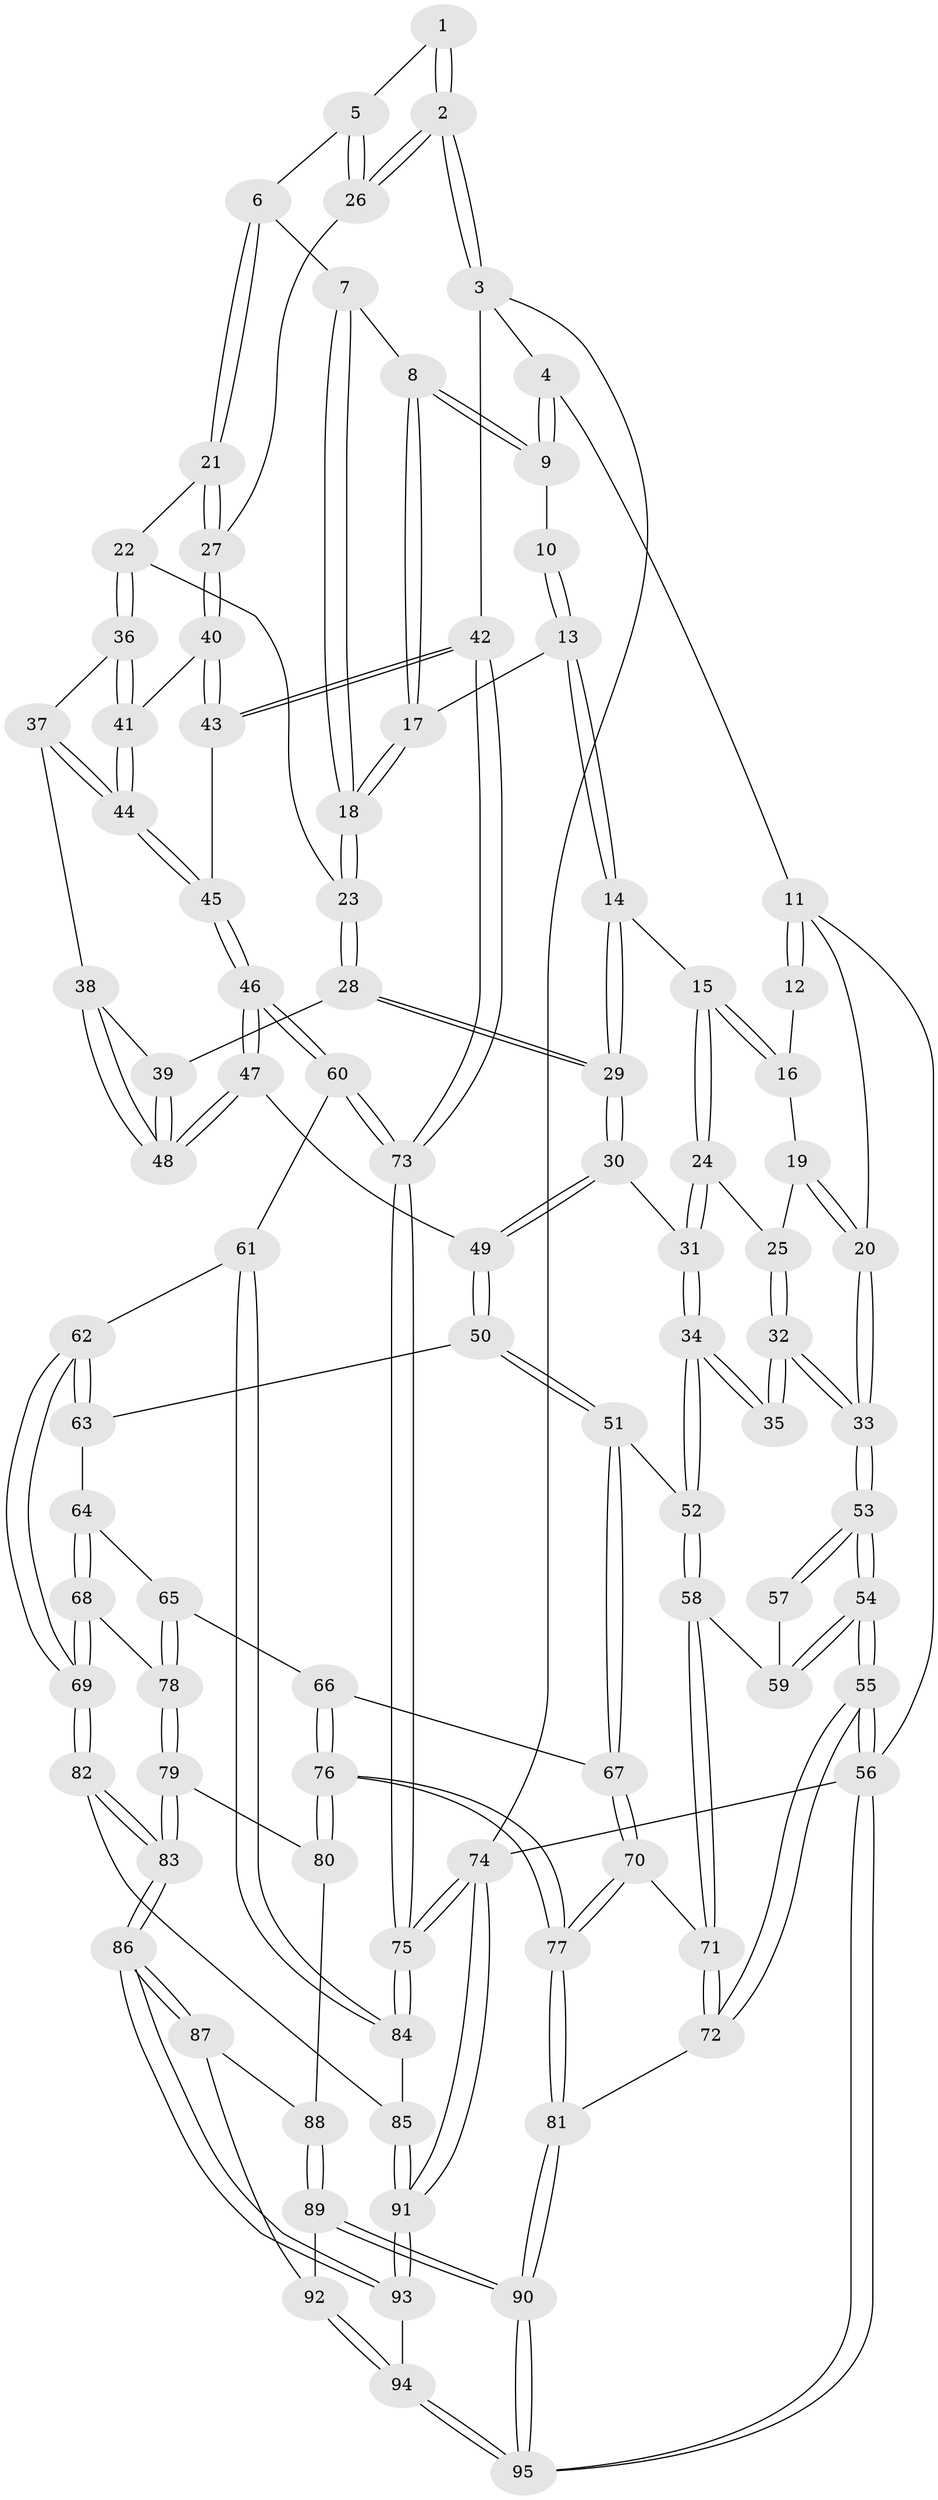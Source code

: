 // coarse degree distribution, {3: 0.125, 6: 0.08928571428571429, 5: 0.375, 4: 0.4107142857142857}
// Generated by graph-tools (version 1.1) at 2025/42/03/06/25 10:42:29]
// undirected, 95 vertices, 234 edges
graph export_dot {
graph [start="1"]
  node [color=gray90,style=filled];
  1 [pos="+0.8079054443927615+0"];
  2 [pos="+1+0.2033039567819288"];
  3 [pos="+1+0.27404697277599577"];
  4 [pos="+0.7908439112139977+0"];
  5 [pos="+0.8835941764512081+0.13809633837306934"];
  6 [pos="+0.7818646822832445+0.1291543468224751"];
  7 [pos="+0.7521325083589694+0.05741054360904579"];
  8 [pos="+0.727577884388264+0"];
  9 [pos="+0.7462749627270252+0"];
  10 [pos="+0.5600788536676908+0"];
  11 [pos="+0+0"];
  12 [pos="+0.2329900247907565+0"];
  13 [pos="+0.5089405951597397+0.07392033204513777"];
  14 [pos="+0.40929329716188245+0.1387963641591799"];
  15 [pos="+0.35930400986189087+0.1284527301804617"];
  16 [pos="+0.30450965114760936+0.009792347936652556"];
  17 [pos="+0.6166956316386805+0.14177549749648954"];
  18 [pos="+0.6280496018174498+0.16203786763374362"];
  19 [pos="+0.16566986477932805+0.1287192583080142"];
  20 [pos="+0+0"];
  21 [pos="+0.6807820745617535+0.23121392906708732"];
  22 [pos="+0.665295720007905+0.2318657713271484"];
  23 [pos="+0.6539910591852015+0.22741925817720435"];
  24 [pos="+0.2561249446085374+0.21625050754633857"];
  25 [pos="+0.24605188360998137+0.2156051628665872"];
  26 [pos="+0.922919512688539+0.16775634381669444"];
  27 [pos="+0.7711655657004273+0.27858467223829586"];
  28 [pos="+0.5027740120340299+0.30266322169891535"];
  29 [pos="+0.48856915810024537+0.30217500238871975"];
  30 [pos="+0.39779581134956216+0.38495694829980537"];
  31 [pos="+0.327124884476464+0.3677140280690435"];
  32 [pos="+0.08117377915311823+0.3195905421202874"];
  33 [pos="+0+0.23196920696702494"];
  34 [pos="+0.19289754103551546+0.45191662484155537"];
  35 [pos="+0.1801151479836947+0.44722002379208103"];
  36 [pos="+0.6677613594349348+0.30260840234795694"];
  37 [pos="+0.6515166510182597+0.3615086055180191"];
  38 [pos="+0.6296547216231559+0.37647001103746863"];
  39 [pos="+0.5357790851086872+0.3470172244040853"];
  40 [pos="+0.8208535346059631+0.36299352665381607"];
  41 [pos="+0.7140936182729912+0.37890461795204267"];
  42 [pos="+1+0.4337052651518156"];
  43 [pos="+0.8826928634403571+0.42328589847381887"];
  44 [pos="+0.6861886980839529+0.42399365235161596"];
  45 [pos="+0.6775768272552866+0.5622587446959101"];
  46 [pos="+0.6758329793970225+0.5642659235192142"];
  47 [pos="+0.6066817654425317+0.5152010535987216"];
  48 [pos="+0.5990262924968942+0.48232358995368385"];
  49 [pos="+0.4299677608156509+0.5013047330365106"];
  50 [pos="+0.3950052828500305+0.5649848736267374"];
  51 [pos="+0.2896575920397775+0.6046697993775442"];
  52 [pos="+0.2297127376780783+0.5379633510014386"];
  53 [pos="+0+0.4799991007491644"];
  54 [pos="+0+0.5939587751837617"];
  55 [pos="+0+1"];
  56 [pos="+0+1"];
  57 [pos="+0.10612509734532126+0.4992487452098967"];
  58 [pos="+0.07355649682580098+0.635388132821714"];
  59 [pos="+0.06906244668779199+0.6324238823365874"];
  60 [pos="+0.6798509648307618+0.6400435226609789"];
  61 [pos="+0.6643051070741944+0.6637631439947763"];
  62 [pos="+0.6385552567167313+0.6922404614492389"];
  63 [pos="+0.4272998568196946+0.6079095850963449"];
  64 [pos="+0.43056787441868255+0.6810719807868043"];
  65 [pos="+0.3880980616088254+0.7333442877663422"];
  66 [pos="+0.31911799121005185+0.6866163919070714"];
  67 [pos="+0.2887980609126508+0.6076080746101081"];
  68 [pos="+0.5082124232527152+0.7361528656683177"];
  69 [pos="+0.6100074705833307+0.751182325264704"];
  70 [pos="+0.16568308219725802+0.7144970515168061"];
  71 [pos="+0.13561377807748048+0.7184768488163242"];
  72 [pos="+0.10633928927085916+0.7711220403909836"];
  73 [pos="+1+0.7639271366995073"];
  74 [pos="+1+1"];
  75 [pos="+1+0.8691063630037724"];
  76 [pos="+0.27888996439948366+0.807007067389782"];
  77 [pos="+0.27430974521249185+0.8092281395687461"];
  78 [pos="+0.39811921787874394+0.7674995360131245"];
  79 [pos="+0.3913908109491751+0.7936390817237438"];
  80 [pos="+0.37550251672198903+0.8126565740807857"];
  81 [pos="+0.21760866485198938+0.9458935232389578"];
  82 [pos="+0.6024497434907885+0.8286936809424094"];
  83 [pos="+0.5878090835196446+0.8518815505036437"];
  84 [pos="+0.8169663875689253+0.8463488612859181"];
  85 [pos="+0.729027450430749+0.8758851291079998"];
  86 [pos="+0.557727327151066+0.930118468017163"];
  87 [pos="+0.43255196807889856+0.8955894174843607"];
  88 [pos="+0.3765510407271656+0.8165268608135001"];
  89 [pos="+0.3340328264802828+0.9280461092504892"];
  90 [pos="+0.21750048367437944+0.9551873571529105"];
  91 [pos="+0.8857177470767993+1"];
  92 [pos="+0.3631010712373025+0.9330914747030209"];
  93 [pos="+0.565794816847655+1"];
  94 [pos="+0.5359703769752681+1"];
  95 [pos="+0.046224065876736255+1"];
  1 -- 2;
  1 -- 2;
  1 -- 5;
  2 -- 3;
  2 -- 3;
  2 -- 26;
  2 -- 26;
  3 -- 4;
  3 -- 42;
  3 -- 74;
  4 -- 9;
  4 -- 9;
  4 -- 11;
  5 -- 6;
  5 -- 26;
  5 -- 26;
  6 -- 7;
  6 -- 21;
  6 -- 21;
  7 -- 8;
  7 -- 18;
  7 -- 18;
  8 -- 9;
  8 -- 9;
  8 -- 17;
  8 -- 17;
  9 -- 10;
  10 -- 13;
  10 -- 13;
  11 -- 12;
  11 -- 12;
  11 -- 20;
  11 -- 56;
  12 -- 16;
  13 -- 14;
  13 -- 14;
  13 -- 17;
  14 -- 15;
  14 -- 29;
  14 -- 29;
  15 -- 16;
  15 -- 16;
  15 -- 24;
  15 -- 24;
  16 -- 19;
  17 -- 18;
  17 -- 18;
  18 -- 23;
  18 -- 23;
  19 -- 20;
  19 -- 20;
  19 -- 25;
  20 -- 33;
  20 -- 33;
  21 -- 22;
  21 -- 27;
  21 -- 27;
  22 -- 23;
  22 -- 36;
  22 -- 36;
  23 -- 28;
  23 -- 28;
  24 -- 25;
  24 -- 31;
  24 -- 31;
  25 -- 32;
  25 -- 32;
  26 -- 27;
  27 -- 40;
  27 -- 40;
  28 -- 29;
  28 -- 29;
  28 -- 39;
  29 -- 30;
  29 -- 30;
  30 -- 31;
  30 -- 49;
  30 -- 49;
  31 -- 34;
  31 -- 34;
  32 -- 33;
  32 -- 33;
  32 -- 35;
  32 -- 35;
  33 -- 53;
  33 -- 53;
  34 -- 35;
  34 -- 35;
  34 -- 52;
  34 -- 52;
  36 -- 37;
  36 -- 41;
  36 -- 41;
  37 -- 38;
  37 -- 44;
  37 -- 44;
  38 -- 39;
  38 -- 48;
  38 -- 48;
  39 -- 48;
  39 -- 48;
  40 -- 41;
  40 -- 43;
  40 -- 43;
  41 -- 44;
  41 -- 44;
  42 -- 43;
  42 -- 43;
  42 -- 73;
  42 -- 73;
  43 -- 45;
  44 -- 45;
  44 -- 45;
  45 -- 46;
  45 -- 46;
  46 -- 47;
  46 -- 47;
  46 -- 60;
  46 -- 60;
  47 -- 48;
  47 -- 48;
  47 -- 49;
  49 -- 50;
  49 -- 50;
  50 -- 51;
  50 -- 51;
  50 -- 63;
  51 -- 52;
  51 -- 67;
  51 -- 67;
  52 -- 58;
  52 -- 58;
  53 -- 54;
  53 -- 54;
  53 -- 57;
  53 -- 57;
  54 -- 55;
  54 -- 55;
  54 -- 59;
  54 -- 59;
  55 -- 56;
  55 -- 56;
  55 -- 72;
  55 -- 72;
  56 -- 95;
  56 -- 95;
  56 -- 74;
  57 -- 59;
  58 -- 59;
  58 -- 71;
  58 -- 71;
  60 -- 61;
  60 -- 73;
  60 -- 73;
  61 -- 62;
  61 -- 84;
  61 -- 84;
  62 -- 63;
  62 -- 63;
  62 -- 69;
  62 -- 69;
  63 -- 64;
  64 -- 65;
  64 -- 68;
  64 -- 68;
  65 -- 66;
  65 -- 78;
  65 -- 78;
  66 -- 67;
  66 -- 76;
  66 -- 76;
  67 -- 70;
  67 -- 70;
  68 -- 69;
  68 -- 69;
  68 -- 78;
  69 -- 82;
  69 -- 82;
  70 -- 71;
  70 -- 77;
  70 -- 77;
  71 -- 72;
  71 -- 72;
  72 -- 81;
  73 -- 75;
  73 -- 75;
  74 -- 75;
  74 -- 75;
  74 -- 91;
  74 -- 91;
  75 -- 84;
  75 -- 84;
  76 -- 77;
  76 -- 77;
  76 -- 80;
  76 -- 80;
  77 -- 81;
  77 -- 81;
  78 -- 79;
  78 -- 79;
  79 -- 80;
  79 -- 83;
  79 -- 83;
  80 -- 88;
  81 -- 90;
  81 -- 90;
  82 -- 83;
  82 -- 83;
  82 -- 85;
  83 -- 86;
  83 -- 86;
  84 -- 85;
  85 -- 91;
  85 -- 91;
  86 -- 87;
  86 -- 87;
  86 -- 93;
  86 -- 93;
  87 -- 88;
  87 -- 92;
  88 -- 89;
  88 -- 89;
  89 -- 90;
  89 -- 90;
  89 -- 92;
  90 -- 95;
  90 -- 95;
  91 -- 93;
  91 -- 93;
  92 -- 94;
  92 -- 94;
  93 -- 94;
  94 -- 95;
  94 -- 95;
}
